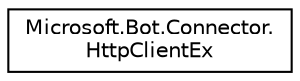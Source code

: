 digraph "Graphical Class Hierarchy"
{
  edge [fontname="Helvetica",fontsize="10",labelfontname="Helvetica",labelfontsize="10"];
  node [fontname="Helvetica",fontsize="10",shape=record];
  rankdir="LR";
  Node1 [label="Microsoft.Bot.Connector.\lHttpClientEx",height=0.2,width=0.4,color="black", fillcolor="white", style="filled",URL="$da/dac/class_microsoft_1_1_bot_1_1_connector_1_1_http_client_ex.html"];
}
